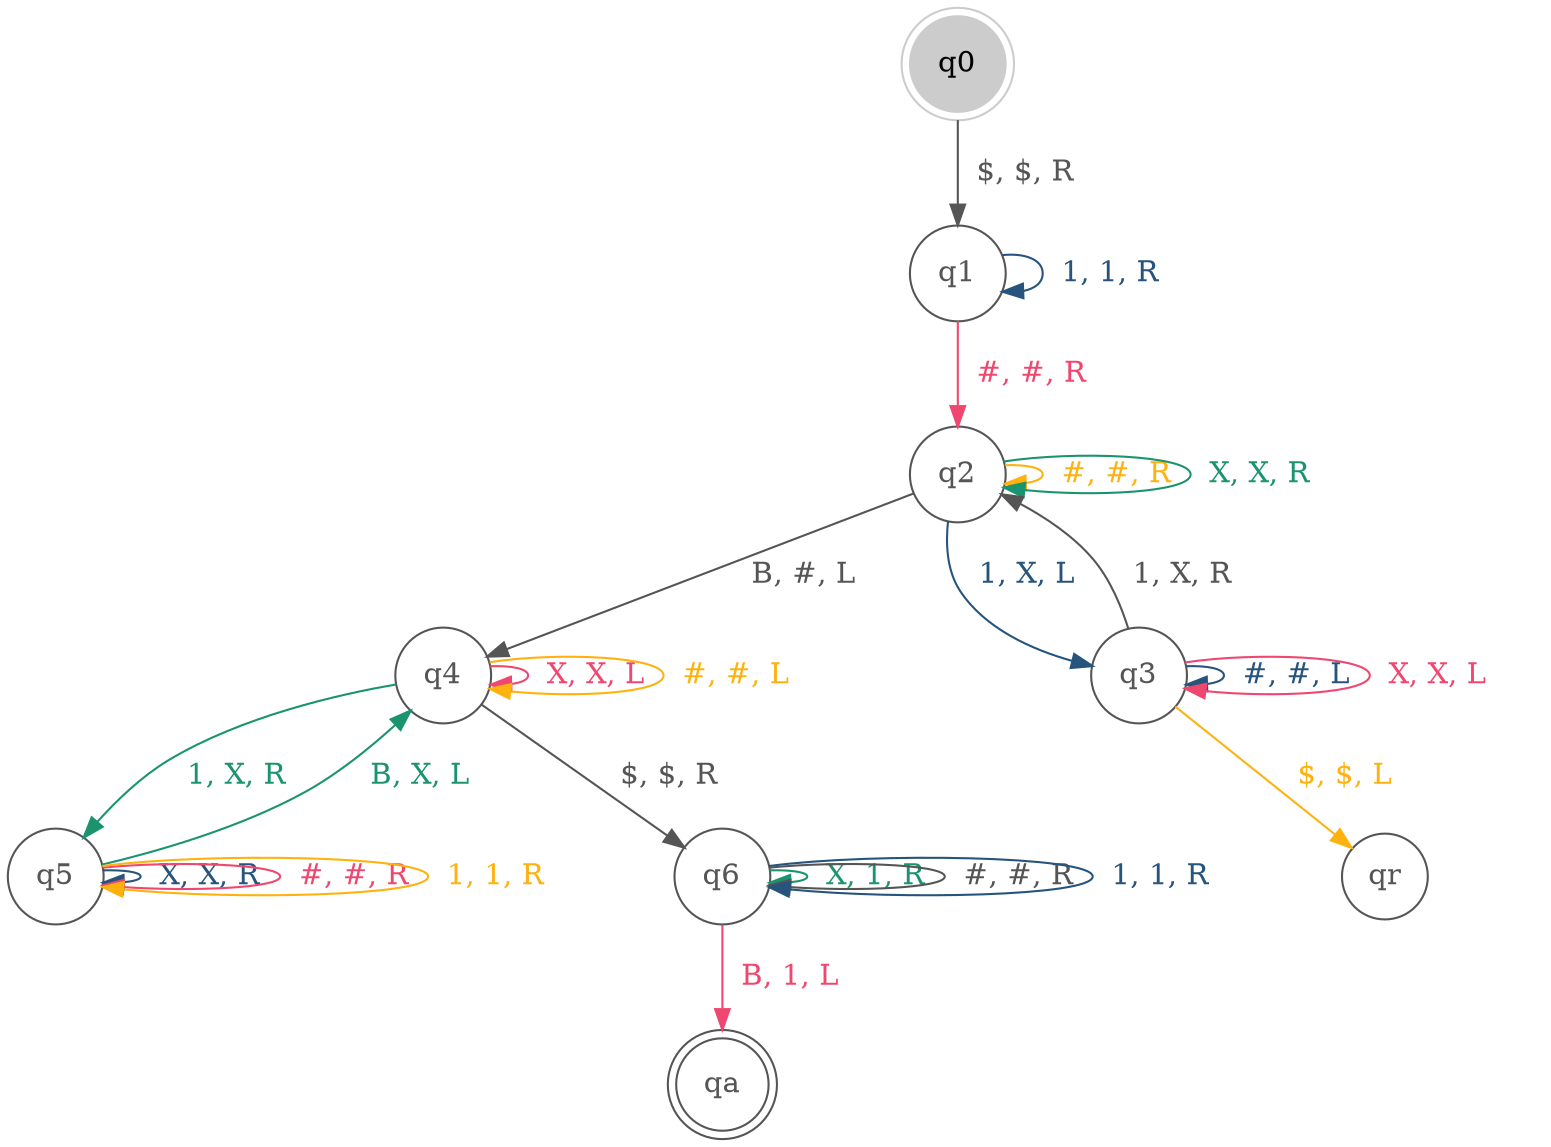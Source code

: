 digraph turing_machine {
  "q0" [shape=doublecircle,style=filled,color="#cccccc"]
  "qa" [shape=doublecircle,color="#555555",fontcolor="#555555"]
  node [shape=circle,color="#555555",fontcolor="#555555"];
  "q0" -> "q1" [ label = "  $, $, R  ", color="#555555", fontcolor="#555555"]
  "q1" -> "q1" [ label = "  1, 1, R  ", color="#26547C", fontcolor="#26547C"]
  "q1" -> "q2" [ label = "  #, #, R  ", color="#EF476F", fontcolor="#EF476F"]
  "q2" -> "q2" [ label = "  #, #, R  ", color="#FFB20F", fontcolor="#FFB20F"]
  "q2" -> "q2" [ label = "  X, X, R  ", color="#1A936F", fontcolor="#1A936F"]
  "q2" -> "q4" [ label = "  B, #, L  ", color="#555555", fontcolor="#555555"]
  "q2" -> "q3" [ label = "  1, X, L  ", color="#26547C", fontcolor="#26547C"]
  "q4" -> "q4" [ label = "  X, X, L  ", color="#EF476F", fontcolor="#EF476F"]
  "q4" -> "q4" [ label = "  #, #, L  ", color="#FFB20F", fontcolor="#FFB20F"]
  "q4" -> "q5" [ label = "  1, X, R  ", color="#1A936F", fontcolor="#1A936F"]
  "q4" -> "q6" [ label = "  $, $, R  ", color="#555555", fontcolor="#555555"]
  "q5" -> "q5" [ label = "  X, X, R  ", color="#26547C", fontcolor="#26547C"]
  "q5" -> "q5" [ label = "  #, #, R  ", color="#EF476F", fontcolor="#EF476F"]
  "q5" -> "q5" [ label = "  1, 1, R  ", color="#FFB20F", fontcolor="#FFB20F"]
  "q5" -> "q4" [ label = "  B, X, L  ", color="#1A936F", fontcolor="#1A936F"]
  "q3" -> "q2" [ label = "  1, X, R  ", color="#555555", fontcolor="#555555"]
  "q3" -> "q3" [ label = "  #, #, L  ", color="#26547C", fontcolor="#26547C"]
  "q3" -> "q3" [ label = "  X, X, L  ", color="#EF476F", fontcolor="#EF476F"]
  "q3" -> "qr" [ label = "  $, $, L  ", color="#FFB20F", fontcolor="#FFB20F"]
  "q6" -> "q6" [ label = "  X, 1, R  ", color="#1A936F", fontcolor="#1A936F"]
  "q6" -> "q6" [ label = "  #, #, R  ", color="#555555", fontcolor="#555555"]
  "q6" -> "q6" [ label = "  1, 1, R  ", color="#26547C", fontcolor="#26547C"]
  "q6" -> "qa" [ label = "  B, 1, L  ", color="#EF476F", fontcolor="#EF476F"]
}
